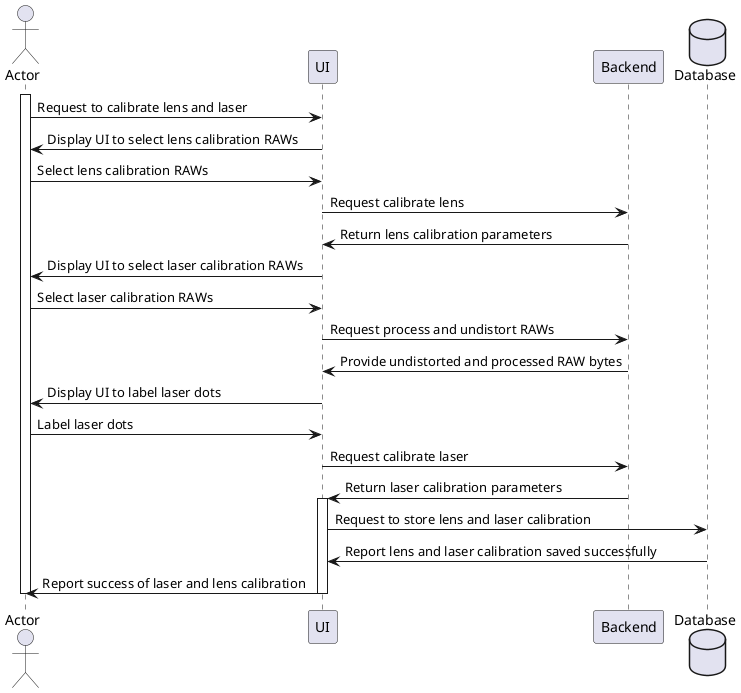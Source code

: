 @startuml Calibrate Lens and Laser
actor Actor
participant UI
participant Backend
database Database

activate Actor
Actor -> UI: Request to calibrate lens and laser
UI -> Actor: Display UI to select lens calibration RAWs
Actor -> UI: Select lens calibration RAWs
UI -> Backend: Request calibrate lens
Backend -> UI: Return lens calibration parameters

UI -> Actor: Display UI to select laser calibration RAWs
Actor -> UI: Select laser calibration RAWs
UI -> Backend: Request process and undistort RAWs
Backend -> UI: Provide undistorted and processed RAW bytes
UI -> Actor: Display UI to label laser dots
Actor -> UI: Label laser dots
UI -> Backend: Request calibrate laser
Backend -> UI: Return laser calibration parameters

activate UI
UI -> Database: Request to store lens and laser calibration
Database -> UI: Report lens and laser calibration saved successfully
UI -> Actor: Report success of laser and lens calibration
deactivate UI
deactivate Actor
@enduml
